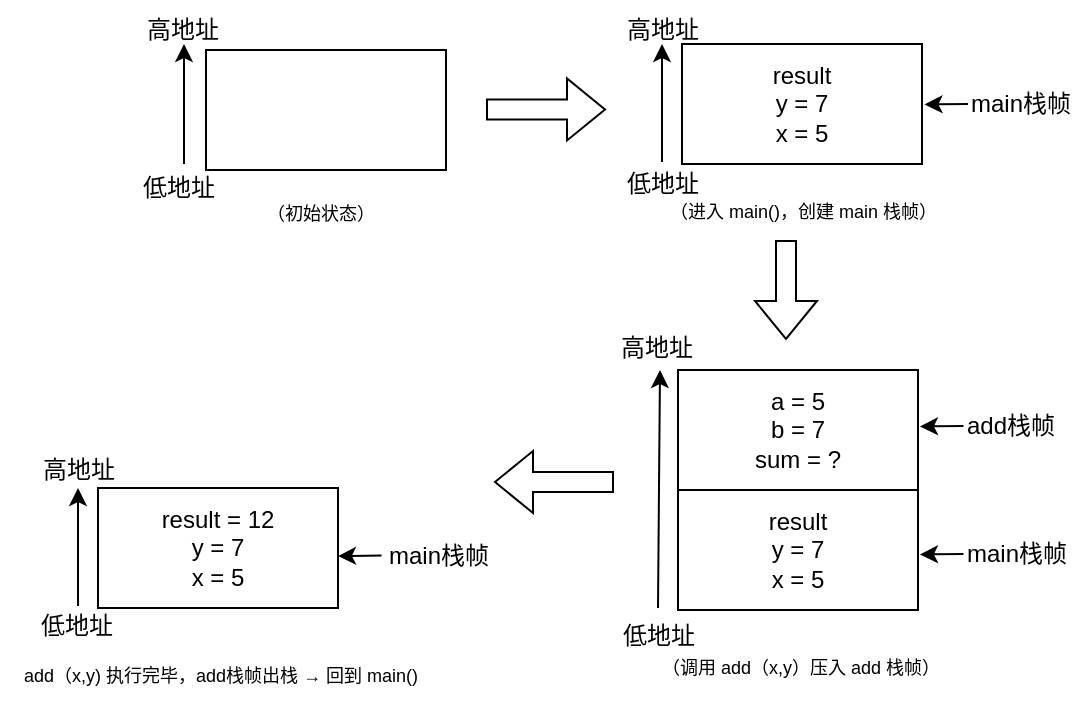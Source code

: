 <mxfile version="27.0.6">
  <diagram name="第 1 页" id="goHH-cacQclihP8tj52F">
    <mxGraphModel dx="1664" dy="527" grid="1" gridSize="10" guides="1" tooltips="1" connect="1" arrows="1" fold="1" page="1" pageScale="1" pageWidth="827" pageHeight="1169" math="0" shadow="0">
      <root>
        <mxCell id="0" />
        <mxCell id="1" parent="0" />
        <mxCell id="A1xcJOFSYvoSN90yxSTT-1" value="" style="rounded=0;whiteSpace=wrap;html=1;" parent="1" vertex="1">
          <mxGeometry x="90" y="103" width="120" height="60" as="geometry" />
        </mxCell>
        <mxCell id="dSSBSxWVxvR64Uiz2ZRZ-1" value="a = 5&lt;br&gt;b = 7&lt;br&gt;sum = ?" style="rounded=0;whiteSpace=wrap;html=1;" vertex="1" parent="1">
          <mxGeometry x="326" y="263" width="120" height="60" as="geometry" />
        </mxCell>
        <mxCell id="dSSBSxWVxvR64Uiz2ZRZ-4" value="main栈帧" style="text;html=1;align=center;verticalAlign=middle;resizable=0;points=[];autosize=1;strokeColor=none;fillColor=none;" vertex="1" parent="1">
          <mxGeometry x="462" y="115" width="70" height="30" as="geometry" />
        </mxCell>
        <mxCell id="dSSBSxWVxvR64Uiz2ZRZ-8" value="" style="shape=flexArrow;endArrow=classic;html=1;rounded=0;" edge="1" parent="1">
          <mxGeometry width="50" height="50" relative="1" as="geometry">
            <mxPoint x="230" y="132.71" as="sourcePoint" />
            <mxPoint x="290" y="132.71" as="targetPoint" />
          </mxGeometry>
        </mxCell>
        <mxCell id="dSSBSxWVxvR64Uiz2ZRZ-9" value="result&lt;div&gt;y = 7&lt;/div&gt;&lt;div&gt;x = 5&lt;/div&gt;" style="rounded=0;whiteSpace=wrap;html=1;" vertex="1" parent="1">
          <mxGeometry x="326" y="323" width="120" height="60" as="geometry" />
        </mxCell>
        <mxCell id="dSSBSxWVxvR64Uiz2ZRZ-11" value="main栈帧" style="text;html=1;align=center;verticalAlign=middle;resizable=0;points=[];autosize=1;strokeColor=none;fillColor=none;" vertex="1" parent="1">
          <mxGeometry x="460" y="340" width="70" height="30" as="geometry" />
        </mxCell>
        <mxCell id="dSSBSxWVxvR64Uiz2ZRZ-12" value="" style="endArrow=classic;html=1;rounded=0;" edge="1" parent="1">
          <mxGeometry width="50" height="50" relative="1" as="geometry">
            <mxPoint x="316" y="382" as="sourcePoint" />
            <mxPoint x="317" y="263" as="targetPoint" />
          </mxGeometry>
        </mxCell>
        <mxCell id="dSSBSxWVxvR64Uiz2ZRZ-13" value="高地址" style="text;html=1;align=center;verticalAlign=middle;resizable=0;points=[];autosize=1;strokeColor=none;fillColor=none;" vertex="1" parent="1">
          <mxGeometry x="285" y="237" width="60" height="30" as="geometry" />
        </mxCell>
        <mxCell id="dSSBSxWVxvR64Uiz2ZRZ-14" value="低地址" style="text;html=1;align=center;verticalAlign=middle;resizable=0;points=[];autosize=1;strokeColor=none;fillColor=none;" vertex="1" parent="1">
          <mxGeometry x="286" y="381" width="60" height="30" as="geometry" />
        </mxCell>
        <mxCell id="dSSBSxWVxvR64Uiz2ZRZ-16" value="add栈帧" style="text;html=1;align=center;verticalAlign=middle;resizable=0;points=[];autosize=1;strokeColor=none;fillColor=none;" vertex="1" parent="1">
          <mxGeometry x="457" y="276" width="70" height="30" as="geometry" />
        </mxCell>
        <mxCell id="dSSBSxWVxvR64Uiz2ZRZ-18" value="高地址" style="text;html=1;align=center;verticalAlign=middle;resizable=0;points=[];autosize=1;strokeColor=none;fillColor=none;" vertex="1" parent="1">
          <mxGeometry x="48" y="78" width="60" height="30" as="geometry" />
        </mxCell>
        <mxCell id="dSSBSxWVxvR64Uiz2ZRZ-19" value="" style="edgeStyle=orthogonalEdgeStyle;rounded=0;orthogonalLoop=1;jettySize=auto;html=1;" edge="1" parent="1">
          <mxGeometry relative="1" as="geometry">
            <mxPoint x="79" y="160" as="sourcePoint" />
            <mxPoint x="79" y="100" as="targetPoint" />
          </mxGeometry>
        </mxCell>
        <mxCell id="dSSBSxWVxvR64Uiz2ZRZ-20" value="低地址" style="text;html=1;align=center;verticalAlign=middle;resizable=0;points=[];autosize=1;strokeColor=none;fillColor=none;" vertex="1" parent="1">
          <mxGeometry x="46" y="157" width="60" height="30" as="geometry" />
        </mxCell>
        <mxCell id="dSSBSxWVxvR64Uiz2ZRZ-21" value="result&lt;div&gt;y = 7&lt;/div&gt;&lt;div&gt;x = 5&lt;/div&gt;" style="rounded=0;whiteSpace=wrap;html=1;" vertex="1" parent="1">
          <mxGeometry x="328" y="100" width="120" height="60" as="geometry" />
        </mxCell>
        <mxCell id="dSSBSxWVxvR64Uiz2ZRZ-23" value="" style="endArrow=classic;html=1;rounded=0;" edge="1" parent="1">
          <mxGeometry width="50" height="50" relative="1" as="geometry">
            <mxPoint x="318" y="159" as="sourcePoint" />
            <mxPoint x="318" y="100" as="targetPoint" />
          </mxGeometry>
        </mxCell>
        <mxCell id="dSSBSxWVxvR64Uiz2ZRZ-24" value="高地址" style="text;html=1;align=center;verticalAlign=middle;resizable=0;points=[];autosize=1;strokeColor=none;fillColor=none;" vertex="1" parent="1">
          <mxGeometry x="288" y="78" width="60" height="30" as="geometry" />
        </mxCell>
        <mxCell id="dSSBSxWVxvR64Uiz2ZRZ-25" value="低地址" style="text;html=1;align=center;verticalAlign=middle;resizable=0;points=[];autosize=1;strokeColor=none;fillColor=none;" vertex="1" parent="1">
          <mxGeometry x="288" y="155" width="60" height="30" as="geometry" />
        </mxCell>
        <mxCell id="dSSBSxWVxvR64Uiz2ZRZ-26" value="" style="shape=flexArrow;endArrow=classic;html=1;rounded=0;" edge="1" parent="1">
          <mxGeometry width="50" height="50" relative="1" as="geometry">
            <mxPoint x="380" y="198" as="sourcePoint" />
            <mxPoint x="380" y="248" as="targetPoint" />
          </mxGeometry>
        </mxCell>
        <mxCell id="dSSBSxWVxvR64Uiz2ZRZ-27" value="" style="shape=flexArrow;endArrow=classic;html=1;rounded=0;" edge="1" parent="1">
          <mxGeometry width="50" height="50" relative="1" as="geometry">
            <mxPoint x="294" y="319" as="sourcePoint" />
            <mxPoint x="234" y="319" as="targetPoint" />
          </mxGeometry>
        </mxCell>
        <mxCell id="dSSBSxWVxvR64Uiz2ZRZ-28" value="main栈帧" style="text;html=1;align=center;verticalAlign=middle;resizable=0;points=[];autosize=1;strokeColor=none;fillColor=none;" vertex="1" parent="1">
          <mxGeometry x="171" y="341" width="70" height="30" as="geometry" />
        </mxCell>
        <mxCell id="dSSBSxWVxvR64Uiz2ZRZ-29" value="result = 12&lt;div&gt;y = 7&lt;/div&gt;&lt;div&gt;x = 5&lt;/div&gt;" style="rounded=0;whiteSpace=wrap;html=1;" vertex="1" parent="1">
          <mxGeometry x="36" y="322" width="120" height="60" as="geometry" />
        </mxCell>
        <mxCell id="dSSBSxWVxvR64Uiz2ZRZ-30" value="" style="endArrow=classic;html=1;rounded=0;entryX=1;entryY=0.667;entryDx=0;entryDy=0;entryPerimeter=0;exitX=-0.018;exitY=0.426;exitDx=0;exitDy=0;exitPerimeter=0;" edge="1" parent="1">
          <mxGeometry width="50" height="50" relative="1" as="geometry">
            <mxPoint x="177.74" y="355.78" as="sourcePoint" />
            <mxPoint x="156" y="356.02" as="targetPoint" />
          </mxGeometry>
        </mxCell>
        <mxCell id="dSSBSxWVxvR64Uiz2ZRZ-31" value="" style="endArrow=classic;html=1;rounded=0;" edge="1" parent="1">
          <mxGeometry width="50" height="50" relative="1" as="geometry">
            <mxPoint x="26" y="381" as="sourcePoint" />
            <mxPoint x="26" y="322" as="targetPoint" />
          </mxGeometry>
        </mxCell>
        <mxCell id="dSSBSxWVxvR64Uiz2ZRZ-32" value="高地址" style="text;html=1;align=center;verticalAlign=middle;resizable=0;points=[];autosize=1;strokeColor=none;fillColor=none;" vertex="1" parent="1">
          <mxGeometry x="-4" y="298" width="60" height="30" as="geometry" />
        </mxCell>
        <mxCell id="dSSBSxWVxvR64Uiz2ZRZ-33" value="低地址" style="text;html=1;align=center;verticalAlign=middle;resizable=0;points=[];autosize=1;strokeColor=none;fillColor=none;" vertex="1" parent="1">
          <mxGeometry x="-5" y="376" width="60" height="30" as="geometry" />
        </mxCell>
        <mxCell id="dSSBSxWVxvR64Uiz2ZRZ-34" value="&lt;font style=&quot;font-size: 9px;&quot;&gt;（初始状态）&lt;/font&gt;" style="text;html=1;align=center;verticalAlign=middle;resizable=0;points=[];autosize=1;strokeColor=none;fillColor=none;" vertex="1" parent="1">
          <mxGeometry x="107" y="169" width="80" height="30" as="geometry" />
        </mxCell>
        <mxCell id="dSSBSxWVxvR64Uiz2ZRZ-35" value="&lt;font style=&quot;font-size: 9px;&quot;&gt;（进入 main()，创建 main 栈帧）&lt;/font&gt;" style="text;whiteSpace=wrap;html=1;" vertex="1" parent="1">
          <mxGeometry x="320" y="169" width="190" height="26" as="geometry" />
        </mxCell>
        <mxCell id="dSSBSxWVxvR64Uiz2ZRZ-36" value="&lt;font style=&quot;font-size: 9px;&quot;&gt;（调用 add（x,y）压入 add 栈帧）&lt;/font&gt;" style="text;html=1;align=center;verticalAlign=middle;resizable=0;points=[];autosize=1;strokeColor=none;fillColor=none;" vertex="1" parent="1">
          <mxGeometry x="307" y="396" width="160" height="30" as="geometry" />
        </mxCell>
        <mxCell id="dSSBSxWVxvR64Uiz2ZRZ-37" value="&lt;font style=&quot;font-size: 9px;&quot;&gt;add（x,y) 执行完毕，add栈帧出栈 → 回到 main()&lt;/font&gt;" style="text;html=1;align=center;verticalAlign=middle;resizable=0;points=[];autosize=1;strokeColor=none;fillColor=none;" vertex="1" parent="1">
          <mxGeometry x="-13" y="400" width="220" height="30" as="geometry" />
        </mxCell>
        <mxCell id="dSSBSxWVxvR64Uiz2ZRZ-40" value="" style="endArrow=classic;html=1;rounded=0;entryX=1;entryY=0.667;entryDx=0;entryDy=0;entryPerimeter=0;exitX=-0.018;exitY=0.426;exitDx=0;exitDy=0;exitPerimeter=0;" edge="1" parent="1">
          <mxGeometry width="50" height="50" relative="1" as="geometry">
            <mxPoint x="468.74" y="291" as="sourcePoint" />
            <mxPoint x="447" y="291.24" as="targetPoint" />
          </mxGeometry>
        </mxCell>
        <mxCell id="dSSBSxWVxvR64Uiz2ZRZ-41" value="" style="endArrow=classic;html=1;rounded=0;entryX=1;entryY=0.667;entryDx=0;entryDy=0;entryPerimeter=0;exitX=-0.018;exitY=0.426;exitDx=0;exitDy=0;exitPerimeter=0;" edge="1" parent="1">
          <mxGeometry width="50" height="50" relative="1" as="geometry">
            <mxPoint x="468.74" y="355" as="sourcePoint" />
            <mxPoint x="447" y="355.24" as="targetPoint" />
          </mxGeometry>
        </mxCell>
        <mxCell id="dSSBSxWVxvR64Uiz2ZRZ-42" value="" style="endArrow=classic;html=1;rounded=0;entryX=1;entryY=0.667;entryDx=0;entryDy=0;entryPerimeter=0;exitX=-0.018;exitY=0.426;exitDx=0;exitDy=0;exitPerimeter=0;" edge="1" parent="1">
          <mxGeometry width="50" height="50" relative="1" as="geometry">
            <mxPoint x="471" y="130" as="sourcePoint" />
            <mxPoint x="449.26" y="130.24" as="targetPoint" />
          </mxGeometry>
        </mxCell>
      </root>
    </mxGraphModel>
  </diagram>
</mxfile>
